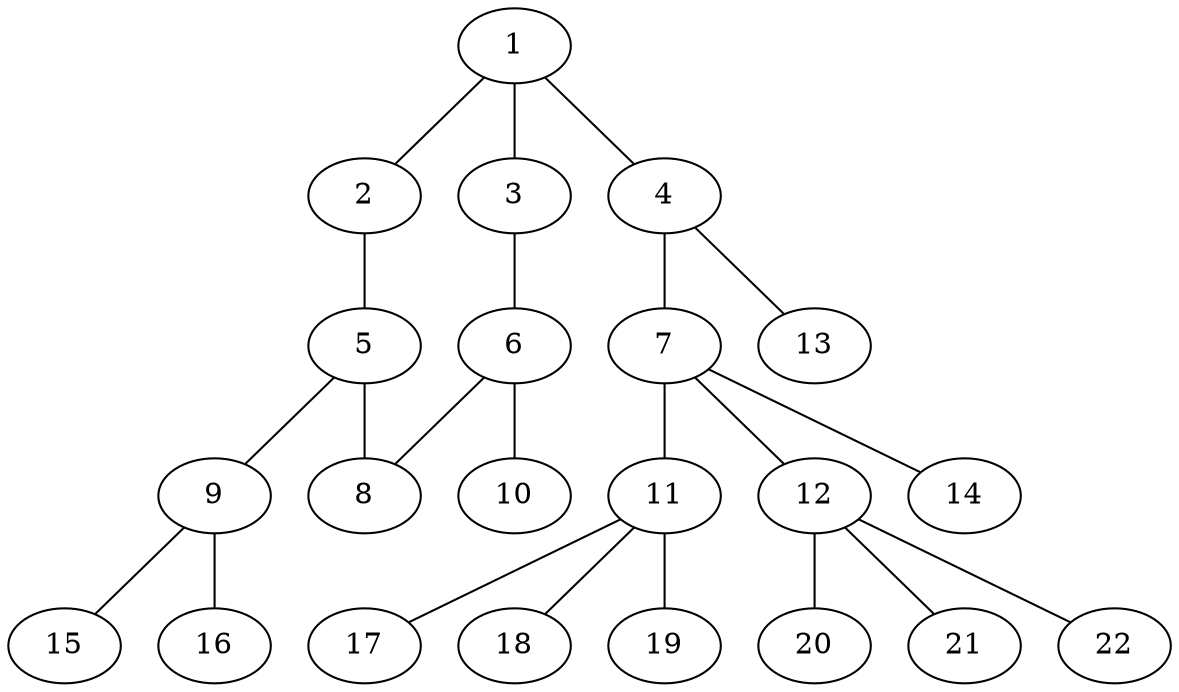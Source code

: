 graph molecule_358 {
	1	 [chem=C];
	2	 [chem=N];
	1 -- 2	 [valence=2];
	3	 [chem=N];
	1 -- 3	 [valence=1];
	4	 [chem=N];
	1 -- 4	 [valence=1];
	5	 [chem=C];
	2 -- 5	 [valence=1];
	6	 [chem=C];
	3 -- 6	 [valence=2];
	7	 [chem=C];
	4 -- 7	 [valence=1];
	13	 [chem=H];
	4 -- 13	 [valence=1];
	8	 [chem=N];
	5 -- 8	 [valence=2];
	9	 [chem=N];
	5 -- 9	 [valence=1];
	6 -- 8	 [valence=1];
	10	 [chem=Cl];
	6 -- 10	 [valence=1];
	11	 [chem=C];
	7 -- 11	 [valence=1];
	12	 [chem=C];
	7 -- 12	 [valence=1];
	14	 [chem=H];
	7 -- 14	 [valence=1];
	15	 [chem=H];
	9 -- 15	 [valence=1];
	16	 [chem=H];
	9 -- 16	 [valence=1];
	17	 [chem=H];
	11 -- 17	 [valence=1];
	18	 [chem=H];
	11 -- 18	 [valence=1];
	19	 [chem=H];
	11 -- 19	 [valence=1];
	20	 [chem=H];
	12 -- 20	 [valence=1];
	21	 [chem=H];
	12 -- 21	 [valence=1];
	22	 [chem=H];
	12 -- 22	 [valence=1];
}

